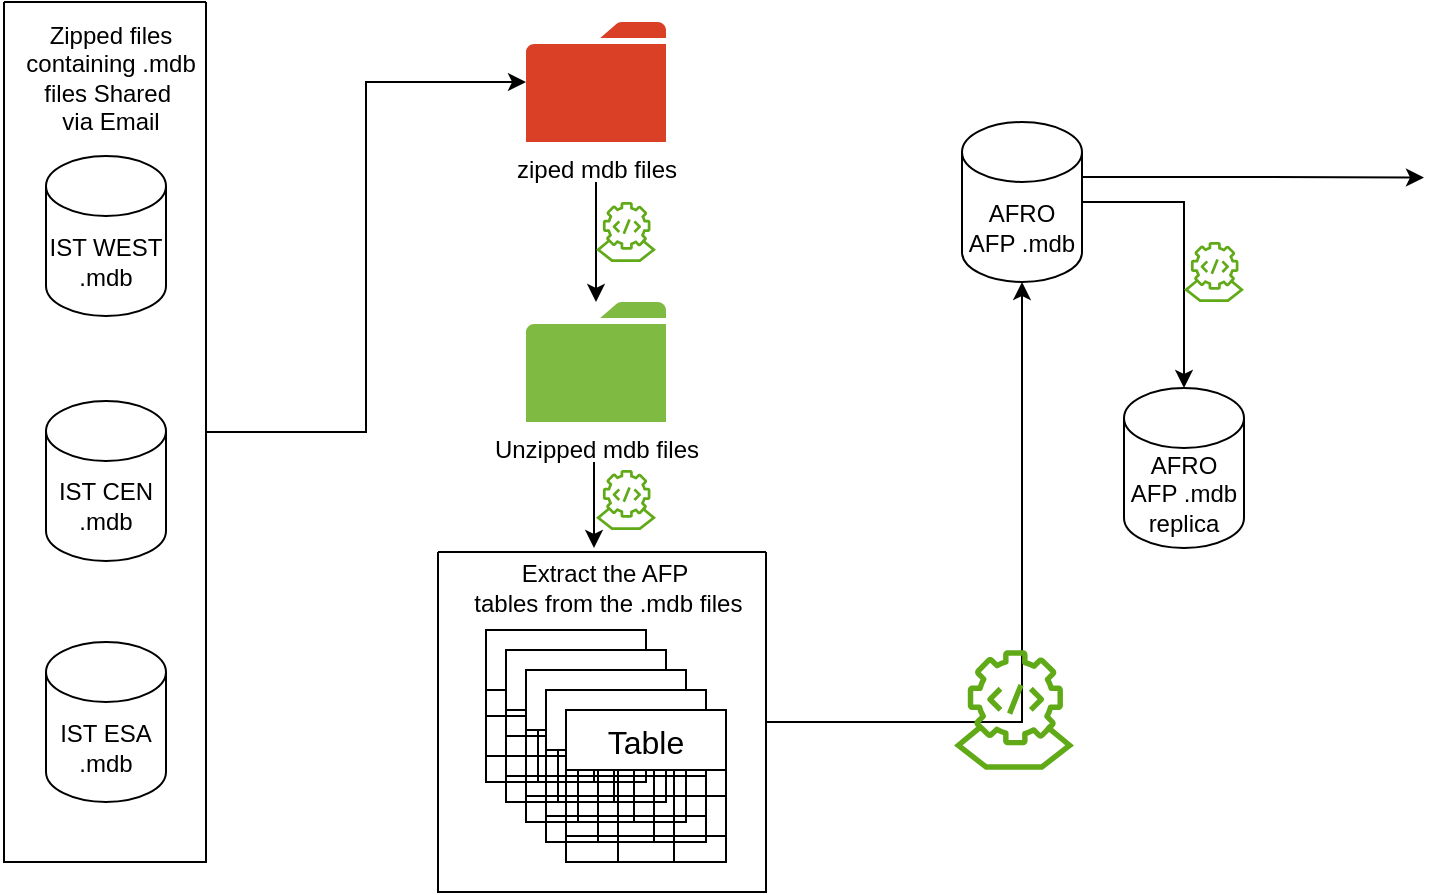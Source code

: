 <mxfile version="24.2.5" type="github">
  <diagram name="Page-1" id="_jBvtWQSh5H69a-jKxZs">
    <mxGraphModel dx="1313" dy="696" grid="1" gridSize="10" guides="1" tooltips="1" connect="1" arrows="1" fold="1" page="1" pageScale="1" pageWidth="1169" pageHeight="827" math="0" shadow="0">
      <root>
        <mxCell id="0" />
        <mxCell id="1" parent="0" />
        <mxCell id="SC9tfXkZUYzUayhjQIrH-4" value="IST CEN&lt;div&gt;.mdb&lt;/div&gt;" style="shape=cylinder3;whiteSpace=wrap;html=1;boundedLbl=1;backgroundOutline=1;size=15;" vertex="1" parent="1">
          <mxGeometry x="71" y="349.5" width="60" height="80" as="geometry" />
        </mxCell>
        <mxCell id="SC9tfXkZUYzUayhjQIrH-93" style="edgeStyle=orthogonalEdgeStyle;rounded=0;orthogonalLoop=1;jettySize=auto;html=1;exitX=1;exitY=0.5;exitDx=0;exitDy=0;exitPerimeter=0;" edge="1" parent="1" source="SC9tfXkZUYzUayhjQIrH-6" target="SC9tfXkZUYzUayhjQIrH-92">
          <mxGeometry relative="1" as="geometry" />
        </mxCell>
        <mxCell id="SC9tfXkZUYzUayhjQIrH-97" style="edgeStyle=orthogonalEdgeStyle;rounded=0;orthogonalLoop=1;jettySize=auto;html=1;exitX=1;exitY=0;exitDx=0;exitDy=27.5;exitPerimeter=0;" edge="1" parent="1" source="SC9tfXkZUYzUayhjQIrH-6">
          <mxGeometry relative="1" as="geometry">
            <mxPoint x="760" y="237.75" as="targetPoint" />
          </mxGeometry>
        </mxCell>
        <mxCell id="SC9tfXkZUYzUayhjQIrH-6" value="AFRO AFP .mdb" style="shape=cylinder3;whiteSpace=wrap;html=1;boundedLbl=1;backgroundOutline=1;size=15;" vertex="1" parent="1">
          <mxGeometry x="529" y="210" width="60" height="80" as="geometry" />
        </mxCell>
        <mxCell id="SC9tfXkZUYzUayhjQIrH-80" style="edgeStyle=orthogonalEdgeStyle;rounded=0;orthogonalLoop=1;jettySize=auto;html=1;exitX=1;exitY=0.5;exitDx=0;exitDy=0;" edge="1" parent="1" source="SC9tfXkZUYzUayhjQIrH-8" target="SC9tfXkZUYzUayhjQIrH-10">
          <mxGeometry relative="1" as="geometry" />
        </mxCell>
        <mxCell id="SC9tfXkZUYzUayhjQIrH-8" value="" style="swimlane;startSize=0;" vertex="1" parent="1">
          <mxGeometry x="50" y="150" width="101" height="430" as="geometry" />
        </mxCell>
        <mxCell id="SC9tfXkZUYzUayhjQIrH-3" value="IST WEST&lt;div&gt;.mdb&lt;/div&gt;" style="shape=cylinder3;whiteSpace=wrap;html=1;boundedLbl=1;backgroundOutline=1;size=15;" vertex="1" parent="SC9tfXkZUYzUayhjQIrH-8">
          <mxGeometry x="21" y="77" width="60" height="80" as="geometry" />
        </mxCell>
        <mxCell id="SC9tfXkZUYzUayhjQIrH-5" value="IST ESA&lt;div&gt;.mdb&lt;/div&gt;" style="shape=cylinder3;whiteSpace=wrap;html=1;boundedLbl=1;backgroundOutline=1;size=15;" vertex="1" parent="SC9tfXkZUYzUayhjQIrH-8">
          <mxGeometry x="21" y="320" width="60" height="80" as="geometry" />
        </mxCell>
        <mxCell id="SC9tfXkZUYzUayhjQIrH-9" value="Zipped files&lt;div&gt;containing .mdb&lt;/div&gt;&lt;div&gt;files Shared&amp;nbsp;&lt;div&gt;via Email&lt;/div&gt;&lt;/div&gt;" style="text;html=1;align=center;verticalAlign=middle;resizable=0;points=[];autosize=1;strokeColor=none;fillColor=none;" vertex="1" parent="1">
          <mxGeometry x="48" y="153" width="110" height="70" as="geometry" />
        </mxCell>
        <mxCell id="SC9tfXkZUYzUayhjQIrH-10" value="ziped mdb files" style="sketch=0;pointerEvents=1;shadow=0;dashed=0;html=1;strokeColor=none;labelPosition=center;verticalLabelPosition=bottom;verticalAlign=top;outlineConnect=0;align=center;shape=mxgraph.office.concepts.folder;fillColor=#DA4026;" vertex="1" parent="1">
          <mxGeometry x="311" y="160" width="70" height="60" as="geometry" />
        </mxCell>
        <mxCell id="SC9tfXkZUYzUayhjQIrH-11" value="Unzipped mdb files" style="sketch=0;pointerEvents=1;shadow=0;dashed=0;html=1;strokeColor=none;labelPosition=center;verticalLabelPosition=bottom;verticalAlign=top;outlineConnect=0;align=center;shape=mxgraph.office.concepts.folder;fillColor=#7FBA42;" vertex="1" parent="1">
          <mxGeometry x="311" y="300" width="70" height="60" as="geometry" />
        </mxCell>
        <mxCell id="SC9tfXkZUYzUayhjQIrH-12" value="Table" style="shape=table;startSize=30;container=1;collapsible=0;childLayout=tableLayout;strokeColor=default;fontSize=16;" vertex="1" parent="1">
          <mxGeometry x="291" y="464" width="80" height="76" as="geometry" />
        </mxCell>
        <mxCell id="SC9tfXkZUYzUayhjQIrH-13" value="" style="shape=tableRow;horizontal=0;startSize=0;swimlaneHead=0;swimlaneBody=0;strokeColor=inherit;top=0;left=0;bottom=0;right=0;collapsible=0;dropTarget=0;fillColor=none;points=[[0,0.5],[1,0.5]];portConstraint=eastwest;fontSize=16;" vertex="1" parent="SC9tfXkZUYzUayhjQIrH-12">
          <mxGeometry y="30" width="80" height="13" as="geometry" />
        </mxCell>
        <mxCell id="SC9tfXkZUYzUayhjQIrH-14" value="" style="shape=partialRectangle;html=1;whiteSpace=wrap;connectable=0;strokeColor=inherit;overflow=hidden;fillColor=none;top=0;left=0;bottom=0;right=0;pointerEvents=1;fontSize=16;" vertex="1" parent="SC9tfXkZUYzUayhjQIrH-13">
          <mxGeometry width="26" height="13" as="geometry">
            <mxRectangle width="26" height="13" as="alternateBounds" />
          </mxGeometry>
        </mxCell>
        <mxCell id="SC9tfXkZUYzUayhjQIrH-15" value="" style="shape=partialRectangle;html=1;whiteSpace=wrap;connectable=0;strokeColor=inherit;overflow=hidden;fillColor=none;top=0;left=0;bottom=0;right=0;pointerEvents=1;fontSize=16;" vertex="1" parent="SC9tfXkZUYzUayhjQIrH-13">
          <mxGeometry x="26" width="28" height="13" as="geometry">
            <mxRectangle width="28" height="13" as="alternateBounds" />
          </mxGeometry>
        </mxCell>
        <mxCell id="SC9tfXkZUYzUayhjQIrH-16" value="" style="shape=partialRectangle;html=1;whiteSpace=wrap;connectable=0;strokeColor=inherit;overflow=hidden;fillColor=none;top=0;left=0;bottom=0;right=0;pointerEvents=1;fontSize=16;" vertex="1" parent="SC9tfXkZUYzUayhjQIrH-13">
          <mxGeometry x="54" width="26" height="13" as="geometry">
            <mxRectangle width="26" height="13" as="alternateBounds" />
          </mxGeometry>
        </mxCell>
        <mxCell id="SC9tfXkZUYzUayhjQIrH-17" value="" style="shape=tableRow;horizontal=0;startSize=0;swimlaneHead=0;swimlaneBody=0;strokeColor=inherit;top=0;left=0;bottom=0;right=0;collapsible=0;dropTarget=0;fillColor=none;points=[[0,0.5],[1,0.5]];portConstraint=eastwest;fontSize=16;" vertex="1" parent="SC9tfXkZUYzUayhjQIrH-12">
          <mxGeometry y="43" width="80" height="20" as="geometry" />
        </mxCell>
        <mxCell id="SC9tfXkZUYzUayhjQIrH-18" value="" style="shape=partialRectangle;html=1;whiteSpace=wrap;connectable=0;strokeColor=inherit;overflow=hidden;fillColor=none;top=0;left=0;bottom=0;right=0;pointerEvents=1;fontSize=16;" vertex="1" parent="SC9tfXkZUYzUayhjQIrH-17">
          <mxGeometry width="26" height="20" as="geometry">
            <mxRectangle width="26" height="20" as="alternateBounds" />
          </mxGeometry>
        </mxCell>
        <mxCell id="SC9tfXkZUYzUayhjQIrH-19" value="" style="shape=partialRectangle;html=1;whiteSpace=wrap;connectable=0;strokeColor=inherit;overflow=hidden;fillColor=none;top=0;left=0;bottom=0;right=0;pointerEvents=1;fontSize=16;" vertex="1" parent="SC9tfXkZUYzUayhjQIrH-17">
          <mxGeometry x="26" width="28" height="20" as="geometry">
            <mxRectangle width="28" height="20" as="alternateBounds" />
          </mxGeometry>
        </mxCell>
        <mxCell id="SC9tfXkZUYzUayhjQIrH-20" value="" style="shape=partialRectangle;html=1;whiteSpace=wrap;connectable=0;strokeColor=inherit;overflow=hidden;fillColor=none;top=0;left=0;bottom=0;right=0;pointerEvents=1;fontSize=16;" vertex="1" parent="SC9tfXkZUYzUayhjQIrH-17">
          <mxGeometry x="54" width="26" height="20" as="geometry">
            <mxRectangle width="26" height="20" as="alternateBounds" />
          </mxGeometry>
        </mxCell>
        <mxCell id="SC9tfXkZUYzUayhjQIrH-21" value="" style="shape=tableRow;horizontal=0;startSize=0;swimlaneHead=0;swimlaneBody=0;strokeColor=inherit;top=0;left=0;bottom=0;right=0;collapsible=0;dropTarget=0;fillColor=none;points=[[0,0.5],[1,0.5]];portConstraint=eastwest;fontSize=16;" vertex="1" parent="SC9tfXkZUYzUayhjQIrH-12">
          <mxGeometry y="63" width="80" height="13" as="geometry" />
        </mxCell>
        <mxCell id="SC9tfXkZUYzUayhjQIrH-22" value="" style="shape=partialRectangle;html=1;whiteSpace=wrap;connectable=0;strokeColor=inherit;overflow=hidden;fillColor=none;top=0;left=0;bottom=0;right=0;pointerEvents=1;fontSize=16;" vertex="1" parent="SC9tfXkZUYzUayhjQIrH-21">
          <mxGeometry width="26" height="13" as="geometry">
            <mxRectangle width="26" height="13" as="alternateBounds" />
          </mxGeometry>
        </mxCell>
        <mxCell id="SC9tfXkZUYzUayhjQIrH-23" value="" style="shape=partialRectangle;html=1;whiteSpace=wrap;connectable=0;strokeColor=inherit;overflow=hidden;fillColor=none;top=0;left=0;bottom=0;right=0;pointerEvents=1;fontSize=16;" vertex="1" parent="SC9tfXkZUYzUayhjQIrH-21">
          <mxGeometry x="26" width="28" height="13" as="geometry">
            <mxRectangle width="28" height="13" as="alternateBounds" />
          </mxGeometry>
        </mxCell>
        <mxCell id="SC9tfXkZUYzUayhjQIrH-24" value="" style="shape=partialRectangle;html=1;whiteSpace=wrap;connectable=0;strokeColor=inherit;overflow=hidden;fillColor=none;top=0;left=0;bottom=0;right=0;pointerEvents=1;fontSize=16;" vertex="1" parent="SC9tfXkZUYzUayhjQIrH-21">
          <mxGeometry x="54" width="26" height="13" as="geometry">
            <mxRectangle width="26" height="13" as="alternateBounds" />
          </mxGeometry>
        </mxCell>
        <mxCell id="SC9tfXkZUYzUayhjQIrH-25" value="Table" style="shape=table;startSize=30;container=1;collapsible=0;childLayout=tableLayout;strokeColor=default;fontSize=16;" vertex="1" parent="1">
          <mxGeometry x="301" y="474" width="80" height="76" as="geometry" />
        </mxCell>
        <mxCell id="SC9tfXkZUYzUayhjQIrH-26" value="" style="shape=tableRow;horizontal=0;startSize=0;swimlaneHead=0;swimlaneBody=0;strokeColor=inherit;top=0;left=0;bottom=0;right=0;collapsible=0;dropTarget=0;fillColor=none;points=[[0,0.5],[1,0.5]];portConstraint=eastwest;fontSize=16;" vertex="1" parent="SC9tfXkZUYzUayhjQIrH-25">
          <mxGeometry y="30" width="80" height="13" as="geometry" />
        </mxCell>
        <mxCell id="SC9tfXkZUYzUayhjQIrH-27" value="" style="shape=partialRectangle;html=1;whiteSpace=wrap;connectable=0;strokeColor=inherit;overflow=hidden;fillColor=none;top=0;left=0;bottom=0;right=0;pointerEvents=1;fontSize=16;" vertex="1" parent="SC9tfXkZUYzUayhjQIrH-26">
          <mxGeometry width="26" height="13" as="geometry">
            <mxRectangle width="26" height="13" as="alternateBounds" />
          </mxGeometry>
        </mxCell>
        <mxCell id="SC9tfXkZUYzUayhjQIrH-28" value="" style="shape=partialRectangle;html=1;whiteSpace=wrap;connectable=0;strokeColor=inherit;overflow=hidden;fillColor=none;top=0;left=0;bottom=0;right=0;pointerEvents=1;fontSize=16;" vertex="1" parent="SC9tfXkZUYzUayhjQIrH-26">
          <mxGeometry x="26" width="28" height="13" as="geometry">
            <mxRectangle width="28" height="13" as="alternateBounds" />
          </mxGeometry>
        </mxCell>
        <mxCell id="SC9tfXkZUYzUayhjQIrH-29" value="" style="shape=partialRectangle;html=1;whiteSpace=wrap;connectable=0;strokeColor=inherit;overflow=hidden;fillColor=none;top=0;left=0;bottom=0;right=0;pointerEvents=1;fontSize=16;" vertex="1" parent="SC9tfXkZUYzUayhjQIrH-26">
          <mxGeometry x="54" width="26" height="13" as="geometry">
            <mxRectangle width="26" height="13" as="alternateBounds" />
          </mxGeometry>
        </mxCell>
        <mxCell id="SC9tfXkZUYzUayhjQIrH-30" value="" style="shape=tableRow;horizontal=0;startSize=0;swimlaneHead=0;swimlaneBody=0;strokeColor=inherit;top=0;left=0;bottom=0;right=0;collapsible=0;dropTarget=0;fillColor=none;points=[[0,0.5],[1,0.5]];portConstraint=eastwest;fontSize=16;" vertex="1" parent="SC9tfXkZUYzUayhjQIrH-25">
          <mxGeometry y="43" width="80" height="20" as="geometry" />
        </mxCell>
        <mxCell id="SC9tfXkZUYzUayhjQIrH-31" value="" style="shape=partialRectangle;html=1;whiteSpace=wrap;connectable=0;strokeColor=inherit;overflow=hidden;fillColor=none;top=0;left=0;bottom=0;right=0;pointerEvents=1;fontSize=16;" vertex="1" parent="SC9tfXkZUYzUayhjQIrH-30">
          <mxGeometry width="26" height="20" as="geometry">
            <mxRectangle width="26" height="20" as="alternateBounds" />
          </mxGeometry>
        </mxCell>
        <mxCell id="SC9tfXkZUYzUayhjQIrH-32" value="" style="shape=partialRectangle;html=1;whiteSpace=wrap;connectable=0;strokeColor=inherit;overflow=hidden;fillColor=none;top=0;left=0;bottom=0;right=0;pointerEvents=1;fontSize=16;" vertex="1" parent="SC9tfXkZUYzUayhjQIrH-30">
          <mxGeometry x="26" width="28" height="20" as="geometry">
            <mxRectangle width="28" height="20" as="alternateBounds" />
          </mxGeometry>
        </mxCell>
        <mxCell id="SC9tfXkZUYzUayhjQIrH-33" value="" style="shape=partialRectangle;html=1;whiteSpace=wrap;connectable=0;strokeColor=inherit;overflow=hidden;fillColor=none;top=0;left=0;bottom=0;right=0;pointerEvents=1;fontSize=16;" vertex="1" parent="SC9tfXkZUYzUayhjQIrH-30">
          <mxGeometry x="54" width="26" height="20" as="geometry">
            <mxRectangle width="26" height="20" as="alternateBounds" />
          </mxGeometry>
        </mxCell>
        <mxCell id="SC9tfXkZUYzUayhjQIrH-34" value="" style="shape=tableRow;horizontal=0;startSize=0;swimlaneHead=0;swimlaneBody=0;strokeColor=inherit;top=0;left=0;bottom=0;right=0;collapsible=0;dropTarget=0;fillColor=none;points=[[0,0.5],[1,0.5]];portConstraint=eastwest;fontSize=16;" vertex="1" parent="SC9tfXkZUYzUayhjQIrH-25">
          <mxGeometry y="63" width="80" height="13" as="geometry" />
        </mxCell>
        <mxCell id="SC9tfXkZUYzUayhjQIrH-35" value="" style="shape=partialRectangle;html=1;whiteSpace=wrap;connectable=0;strokeColor=inherit;overflow=hidden;fillColor=none;top=0;left=0;bottom=0;right=0;pointerEvents=1;fontSize=16;" vertex="1" parent="SC9tfXkZUYzUayhjQIrH-34">
          <mxGeometry width="26" height="13" as="geometry">
            <mxRectangle width="26" height="13" as="alternateBounds" />
          </mxGeometry>
        </mxCell>
        <mxCell id="SC9tfXkZUYzUayhjQIrH-36" value="" style="shape=partialRectangle;html=1;whiteSpace=wrap;connectable=0;strokeColor=inherit;overflow=hidden;fillColor=none;top=0;left=0;bottom=0;right=0;pointerEvents=1;fontSize=16;" vertex="1" parent="SC9tfXkZUYzUayhjQIrH-34">
          <mxGeometry x="26" width="28" height="13" as="geometry">
            <mxRectangle width="28" height="13" as="alternateBounds" />
          </mxGeometry>
        </mxCell>
        <mxCell id="SC9tfXkZUYzUayhjQIrH-37" value="" style="shape=partialRectangle;html=1;whiteSpace=wrap;connectable=0;strokeColor=inherit;overflow=hidden;fillColor=none;top=0;left=0;bottom=0;right=0;pointerEvents=1;fontSize=16;" vertex="1" parent="SC9tfXkZUYzUayhjQIrH-34">
          <mxGeometry x="54" width="26" height="13" as="geometry">
            <mxRectangle width="26" height="13" as="alternateBounds" />
          </mxGeometry>
        </mxCell>
        <mxCell id="SC9tfXkZUYzUayhjQIrH-38" value="Table" style="shape=table;startSize=30;container=1;collapsible=0;childLayout=tableLayout;strokeColor=default;fontSize=16;" vertex="1" parent="1">
          <mxGeometry x="311" y="484" width="80" height="76" as="geometry" />
        </mxCell>
        <mxCell id="SC9tfXkZUYzUayhjQIrH-39" value="" style="shape=tableRow;horizontal=0;startSize=0;swimlaneHead=0;swimlaneBody=0;strokeColor=inherit;top=0;left=0;bottom=0;right=0;collapsible=0;dropTarget=0;fillColor=none;points=[[0,0.5],[1,0.5]];portConstraint=eastwest;fontSize=16;" vertex="1" parent="SC9tfXkZUYzUayhjQIrH-38">
          <mxGeometry y="30" width="80" height="13" as="geometry" />
        </mxCell>
        <mxCell id="SC9tfXkZUYzUayhjQIrH-40" value="" style="shape=partialRectangle;html=1;whiteSpace=wrap;connectable=0;strokeColor=inherit;overflow=hidden;fillColor=none;top=0;left=0;bottom=0;right=0;pointerEvents=1;fontSize=16;" vertex="1" parent="SC9tfXkZUYzUayhjQIrH-39">
          <mxGeometry width="26" height="13" as="geometry">
            <mxRectangle width="26" height="13" as="alternateBounds" />
          </mxGeometry>
        </mxCell>
        <mxCell id="SC9tfXkZUYzUayhjQIrH-41" value="" style="shape=partialRectangle;html=1;whiteSpace=wrap;connectable=0;strokeColor=inherit;overflow=hidden;fillColor=none;top=0;left=0;bottom=0;right=0;pointerEvents=1;fontSize=16;" vertex="1" parent="SC9tfXkZUYzUayhjQIrH-39">
          <mxGeometry x="26" width="28" height="13" as="geometry">
            <mxRectangle width="28" height="13" as="alternateBounds" />
          </mxGeometry>
        </mxCell>
        <mxCell id="SC9tfXkZUYzUayhjQIrH-42" value="" style="shape=partialRectangle;html=1;whiteSpace=wrap;connectable=0;strokeColor=inherit;overflow=hidden;fillColor=none;top=0;left=0;bottom=0;right=0;pointerEvents=1;fontSize=16;" vertex="1" parent="SC9tfXkZUYzUayhjQIrH-39">
          <mxGeometry x="54" width="26" height="13" as="geometry">
            <mxRectangle width="26" height="13" as="alternateBounds" />
          </mxGeometry>
        </mxCell>
        <mxCell id="SC9tfXkZUYzUayhjQIrH-43" value="" style="shape=tableRow;horizontal=0;startSize=0;swimlaneHead=0;swimlaneBody=0;strokeColor=inherit;top=0;left=0;bottom=0;right=0;collapsible=0;dropTarget=0;fillColor=none;points=[[0,0.5],[1,0.5]];portConstraint=eastwest;fontSize=16;" vertex="1" parent="SC9tfXkZUYzUayhjQIrH-38">
          <mxGeometry y="43" width="80" height="20" as="geometry" />
        </mxCell>
        <mxCell id="SC9tfXkZUYzUayhjQIrH-44" value="" style="shape=partialRectangle;html=1;whiteSpace=wrap;connectable=0;strokeColor=inherit;overflow=hidden;fillColor=none;top=0;left=0;bottom=0;right=0;pointerEvents=1;fontSize=16;" vertex="1" parent="SC9tfXkZUYzUayhjQIrH-43">
          <mxGeometry width="26" height="20" as="geometry">
            <mxRectangle width="26" height="20" as="alternateBounds" />
          </mxGeometry>
        </mxCell>
        <mxCell id="SC9tfXkZUYzUayhjQIrH-45" value="" style="shape=partialRectangle;html=1;whiteSpace=wrap;connectable=0;strokeColor=inherit;overflow=hidden;fillColor=none;top=0;left=0;bottom=0;right=0;pointerEvents=1;fontSize=16;" vertex="1" parent="SC9tfXkZUYzUayhjQIrH-43">
          <mxGeometry x="26" width="28" height="20" as="geometry">
            <mxRectangle width="28" height="20" as="alternateBounds" />
          </mxGeometry>
        </mxCell>
        <mxCell id="SC9tfXkZUYzUayhjQIrH-46" value="" style="shape=partialRectangle;html=1;whiteSpace=wrap;connectable=0;strokeColor=inherit;overflow=hidden;fillColor=none;top=0;left=0;bottom=0;right=0;pointerEvents=1;fontSize=16;" vertex="1" parent="SC9tfXkZUYzUayhjQIrH-43">
          <mxGeometry x="54" width="26" height="20" as="geometry">
            <mxRectangle width="26" height="20" as="alternateBounds" />
          </mxGeometry>
        </mxCell>
        <mxCell id="SC9tfXkZUYzUayhjQIrH-47" value="" style="shape=tableRow;horizontal=0;startSize=0;swimlaneHead=0;swimlaneBody=0;strokeColor=inherit;top=0;left=0;bottom=0;right=0;collapsible=0;dropTarget=0;fillColor=none;points=[[0,0.5],[1,0.5]];portConstraint=eastwest;fontSize=16;" vertex="1" parent="SC9tfXkZUYzUayhjQIrH-38">
          <mxGeometry y="63" width="80" height="13" as="geometry" />
        </mxCell>
        <mxCell id="SC9tfXkZUYzUayhjQIrH-48" value="" style="shape=partialRectangle;html=1;whiteSpace=wrap;connectable=0;strokeColor=inherit;overflow=hidden;fillColor=none;top=0;left=0;bottom=0;right=0;pointerEvents=1;fontSize=16;" vertex="1" parent="SC9tfXkZUYzUayhjQIrH-47">
          <mxGeometry width="26" height="13" as="geometry">
            <mxRectangle width="26" height="13" as="alternateBounds" />
          </mxGeometry>
        </mxCell>
        <mxCell id="SC9tfXkZUYzUayhjQIrH-49" value="" style="shape=partialRectangle;html=1;whiteSpace=wrap;connectable=0;strokeColor=inherit;overflow=hidden;fillColor=none;top=0;left=0;bottom=0;right=0;pointerEvents=1;fontSize=16;" vertex="1" parent="SC9tfXkZUYzUayhjQIrH-47">
          <mxGeometry x="26" width="28" height="13" as="geometry">
            <mxRectangle width="28" height="13" as="alternateBounds" />
          </mxGeometry>
        </mxCell>
        <mxCell id="SC9tfXkZUYzUayhjQIrH-50" value="" style="shape=partialRectangle;html=1;whiteSpace=wrap;connectable=0;strokeColor=inherit;overflow=hidden;fillColor=none;top=0;left=0;bottom=0;right=0;pointerEvents=1;fontSize=16;" vertex="1" parent="SC9tfXkZUYzUayhjQIrH-47">
          <mxGeometry x="54" width="26" height="13" as="geometry">
            <mxRectangle width="26" height="13" as="alternateBounds" />
          </mxGeometry>
        </mxCell>
        <mxCell id="SC9tfXkZUYzUayhjQIrH-51" value="Table" style="shape=table;startSize=30;container=1;collapsible=0;childLayout=tableLayout;strokeColor=default;fontSize=16;" vertex="1" parent="1">
          <mxGeometry x="321" y="494" width="80" height="76" as="geometry" />
        </mxCell>
        <mxCell id="SC9tfXkZUYzUayhjQIrH-52" value="" style="shape=tableRow;horizontal=0;startSize=0;swimlaneHead=0;swimlaneBody=0;strokeColor=inherit;top=0;left=0;bottom=0;right=0;collapsible=0;dropTarget=0;fillColor=none;points=[[0,0.5],[1,0.5]];portConstraint=eastwest;fontSize=16;" vertex="1" parent="SC9tfXkZUYzUayhjQIrH-51">
          <mxGeometry y="30" width="80" height="13" as="geometry" />
        </mxCell>
        <mxCell id="SC9tfXkZUYzUayhjQIrH-53" value="" style="shape=partialRectangle;html=1;whiteSpace=wrap;connectable=0;strokeColor=inherit;overflow=hidden;fillColor=none;top=0;left=0;bottom=0;right=0;pointerEvents=1;fontSize=16;" vertex="1" parent="SC9tfXkZUYzUayhjQIrH-52">
          <mxGeometry width="26" height="13" as="geometry">
            <mxRectangle width="26" height="13" as="alternateBounds" />
          </mxGeometry>
        </mxCell>
        <mxCell id="SC9tfXkZUYzUayhjQIrH-54" value="" style="shape=partialRectangle;html=1;whiteSpace=wrap;connectable=0;strokeColor=inherit;overflow=hidden;fillColor=none;top=0;left=0;bottom=0;right=0;pointerEvents=1;fontSize=16;" vertex="1" parent="SC9tfXkZUYzUayhjQIrH-52">
          <mxGeometry x="26" width="28" height="13" as="geometry">
            <mxRectangle width="28" height="13" as="alternateBounds" />
          </mxGeometry>
        </mxCell>
        <mxCell id="SC9tfXkZUYzUayhjQIrH-55" value="" style="shape=partialRectangle;html=1;whiteSpace=wrap;connectable=0;strokeColor=inherit;overflow=hidden;fillColor=none;top=0;left=0;bottom=0;right=0;pointerEvents=1;fontSize=16;" vertex="1" parent="SC9tfXkZUYzUayhjQIrH-52">
          <mxGeometry x="54" width="26" height="13" as="geometry">
            <mxRectangle width="26" height="13" as="alternateBounds" />
          </mxGeometry>
        </mxCell>
        <mxCell id="SC9tfXkZUYzUayhjQIrH-56" value="" style="shape=tableRow;horizontal=0;startSize=0;swimlaneHead=0;swimlaneBody=0;strokeColor=inherit;top=0;left=0;bottom=0;right=0;collapsible=0;dropTarget=0;fillColor=none;points=[[0,0.5],[1,0.5]];portConstraint=eastwest;fontSize=16;" vertex="1" parent="SC9tfXkZUYzUayhjQIrH-51">
          <mxGeometry y="43" width="80" height="20" as="geometry" />
        </mxCell>
        <mxCell id="SC9tfXkZUYzUayhjQIrH-57" value="" style="shape=partialRectangle;html=1;whiteSpace=wrap;connectable=0;strokeColor=inherit;overflow=hidden;fillColor=none;top=0;left=0;bottom=0;right=0;pointerEvents=1;fontSize=16;" vertex="1" parent="SC9tfXkZUYzUayhjQIrH-56">
          <mxGeometry width="26" height="20" as="geometry">
            <mxRectangle width="26" height="20" as="alternateBounds" />
          </mxGeometry>
        </mxCell>
        <mxCell id="SC9tfXkZUYzUayhjQIrH-58" value="" style="shape=partialRectangle;html=1;whiteSpace=wrap;connectable=0;strokeColor=inherit;overflow=hidden;fillColor=none;top=0;left=0;bottom=0;right=0;pointerEvents=1;fontSize=16;" vertex="1" parent="SC9tfXkZUYzUayhjQIrH-56">
          <mxGeometry x="26" width="28" height="20" as="geometry">
            <mxRectangle width="28" height="20" as="alternateBounds" />
          </mxGeometry>
        </mxCell>
        <mxCell id="SC9tfXkZUYzUayhjQIrH-59" value="" style="shape=partialRectangle;html=1;whiteSpace=wrap;connectable=0;strokeColor=inherit;overflow=hidden;fillColor=none;top=0;left=0;bottom=0;right=0;pointerEvents=1;fontSize=16;" vertex="1" parent="SC9tfXkZUYzUayhjQIrH-56">
          <mxGeometry x="54" width="26" height="20" as="geometry">
            <mxRectangle width="26" height="20" as="alternateBounds" />
          </mxGeometry>
        </mxCell>
        <mxCell id="SC9tfXkZUYzUayhjQIrH-60" value="" style="shape=tableRow;horizontal=0;startSize=0;swimlaneHead=0;swimlaneBody=0;strokeColor=inherit;top=0;left=0;bottom=0;right=0;collapsible=0;dropTarget=0;fillColor=none;points=[[0,0.5],[1,0.5]];portConstraint=eastwest;fontSize=16;" vertex="1" parent="SC9tfXkZUYzUayhjQIrH-51">
          <mxGeometry y="63" width="80" height="13" as="geometry" />
        </mxCell>
        <mxCell id="SC9tfXkZUYzUayhjQIrH-61" value="" style="shape=partialRectangle;html=1;whiteSpace=wrap;connectable=0;strokeColor=inherit;overflow=hidden;fillColor=none;top=0;left=0;bottom=0;right=0;pointerEvents=1;fontSize=16;" vertex="1" parent="SC9tfXkZUYzUayhjQIrH-60">
          <mxGeometry width="26" height="13" as="geometry">
            <mxRectangle width="26" height="13" as="alternateBounds" />
          </mxGeometry>
        </mxCell>
        <mxCell id="SC9tfXkZUYzUayhjQIrH-62" value="" style="shape=partialRectangle;html=1;whiteSpace=wrap;connectable=0;strokeColor=inherit;overflow=hidden;fillColor=none;top=0;left=0;bottom=0;right=0;pointerEvents=1;fontSize=16;" vertex="1" parent="SC9tfXkZUYzUayhjQIrH-60">
          <mxGeometry x="26" width="28" height="13" as="geometry">
            <mxRectangle width="28" height="13" as="alternateBounds" />
          </mxGeometry>
        </mxCell>
        <mxCell id="SC9tfXkZUYzUayhjQIrH-63" value="" style="shape=partialRectangle;html=1;whiteSpace=wrap;connectable=0;strokeColor=inherit;overflow=hidden;fillColor=none;top=0;left=0;bottom=0;right=0;pointerEvents=1;fontSize=16;" vertex="1" parent="SC9tfXkZUYzUayhjQIrH-60">
          <mxGeometry x="54" width="26" height="13" as="geometry">
            <mxRectangle width="26" height="13" as="alternateBounds" />
          </mxGeometry>
        </mxCell>
        <mxCell id="SC9tfXkZUYzUayhjQIrH-64" value="Table" style="shape=table;startSize=30;container=1;collapsible=0;childLayout=tableLayout;strokeColor=default;fontSize=16;" vertex="1" parent="1">
          <mxGeometry x="331" y="504" width="80" height="76" as="geometry" />
        </mxCell>
        <mxCell id="SC9tfXkZUYzUayhjQIrH-65" value="" style="shape=tableRow;horizontal=0;startSize=0;swimlaneHead=0;swimlaneBody=0;strokeColor=inherit;top=0;left=0;bottom=0;right=0;collapsible=0;dropTarget=0;fillColor=none;points=[[0,0.5],[1,0.5]];portConstraint=eastwest;fontSize=16;" vertex="1" parent="SC9tfXkZUYzUayhjQIrH-64">
          <mxGeometry y="30" width="80" height="13" as="geometry" />
        </mxCell>
        <mxCell id="SC9tfXkZUYzUayhjQIrH-66" value="" style="shape=partialRectangle;html=1;whiteSpace=wrap;connectable=0;strokeColor=inherit;overflow=hidden;fillColor=none;top=0;left=0;bottom=0;right=0;pointerEvents=1;fontSize=16;" vertex="1" parent="SC9tfXkZUYzUayhjQIrH-65">
          <mxGeometry width="26" height="13" as="geometry">
            <mxRectangle width="26" height="13" as="alternateBounds" />
          </mxGeometry>
        </mxCell>
        <mxCell id="SC9tfXkZUYzUayhjQIrH-67" value="" style="shape=partialRectangle;html=1;whiteSpace=wrap;connectable=0;strokeColor=inherit;overflow=hidden;fillColor=none;top=0;left=0;bottom=0;right=0;pointerEvents=1;fontSize=16;" vertex="1" parent="SC9tfXkZUYzUayhjQIrH-65">
          <mxGeometry x="26" width="28" height="13" as="geometry">
            <mxRectangle width="28" height="13" as="alternateBounds" />
          </mxGeometry>
        </mxCell>
        <mxCell id="SC9tfXkZUYzUayhjQIrH-68" value="" style="shape=partialRectangle;html=1;whiteSpace=wrap;connectable=0;strokeColor=inherit;overflow=hidden;fillColor=none;top=0;left=0;bottom=0;right=0;pointerEvents=1;fontSize=16;" vertex="1" parent="SC9tfXkZUYzUayhjQIrH-65">
          <mxGeometry x="54" width="26" height="13" as="geometry">
            <mxRectangle width="26" height="13" as="alternateBounds" />
          </mxGeometry>
        </mxCell>
        <mxCell id="SC9tfXkZUYzUayhjQIrH-69" value="" style="shape=tableRow;horizontal=0;startSize=0;swimlaneHead=0;swimlaneBody=0;strokeColor=inherit;top=0;left=0;bottom=0;right=0;collapsible=0;dropTarget=0;fillColor=none;points=[[0,0.5],[1,0.5]];portConstraint=eastwest;fontSize=16;" vertex="1" parent="SC9tfXkZUYzUayhjQIrH-64">
          <mxGeometry y="43" width="80" height="20" as="geometry" />
        </mxCell>
        <mxCell id="SC9tfXkZUYzUayhjQIrH-70" value="" style="shape=partialRectangle;html=1;whiteSpace=wrap;connectable=0;strokeColor=inherit;overflow=hidden;fillColor=none;top=0;left=0;bottom=0;right=0;pointerEvents=1;fontSize=16;" vertex="1" parent="SC9tfXkZUYzUayhjQIrH-69">
          <mxGeometry width="26" height="20" as="geometry">
            <mxRectangle width="26" height="20" as="alternateBounds" />
          </mxGeometry>
        </mxCell>
        <mxCell id="SC9tfXkZUYzUayhjQIrH-71" value="" style="shape=partialRectangle;html=1;whiteSpace=wrap;connectable=0;strokeColor=inherit;overflow=hidden;fillColor=none;top=0;left=0;bottom=0;right=0;pointerEvents=1;fontSize=16;" vertex="1" parent="SC9tfXkZUYzUayhjQIrH-69">
          <mxGeometry x="26" width="28" height="20" as="geometry">
            <mxRectangle width="28" height="20" as="alternateBounds" />
          </mxGeometry>
        </mxCell>
        <mxCell id="SC9tfXkZUYzUayhjQIrH-72" value="" style="shape=partialRectangle;html=1;whiteSpace=wrap;connectable=0;strokeColor=inherit;overflow=hidden;fillColor=none;top=0;left=0;bottom=0;right=0;pointerEvents=1;fontSize=16;" vertex="1" parent="SC9tfXkZUYzUayhjQIrH-69">
          <mxGeometry x="54" width="26" height="20" as="geometry">
            <mxRectangle width="26" height="20" as="alternateBounds" />
          </mxGeometry>
        </mxCell>
        <mxCell id="SC9tfXkZUYzUayhjQIrH-73" value="" style="shape=tableRow;horizontal=0;startSize=0;swimlaneHead=0;swimlaneBody=0;strokeColor=inherit;top=0;left=0;bottom=0;right=0;collapsible=0;dropTarget=0;fillColor=none;points=[[0,0.5],[1,0.5]];portConstraint=eastwest;fontSize=16;" vertex="1" parent="SC9tfXkZUYzUayhjQIrH-64">
          <mxGeometry y="63" width="80" height="13" as="geometry" />
        </mxCell>
        <mxCell id="SC9tfXkZUYzUayhjQIrH-74" value="" style="shape=partialRectangle;html=1;whiteSpace=wrap;connectable=0;strokeColor=inherit;overflow=hidden;fillColor=none;top=0;left=0;bottom=0;right=0;pointerEvents=1;fontSize=16;" vertex="1" parent="SC9tfXkZUYzUayhjQIrH-73">
          <mxGeometry width="26" height="13" as="geometry">
            <mxRectangle width="26" height="13" as="alternateBounds" />
          </mxGeometry>
        </mxCell>
        <mxCell id="SC9tfXkZUYzUayhjQIrH-75" value="" style="shape=partialRectangle;html=1;whiteSpace=wrap;connectable=0;strokeColor=inherit;overflow=hidden;fillColor=none;top=0;left=0;bottom=0;right=0;pointerEvents=1;fontSize=16;" vertex="1" parent="SC9tfXkZUYzUayhjQIrH-73">
          <mxGeometry x="26" width="28" height="13" as="geometry">
            <mxRectangle width="28" height="13" as="alternateBounds" />
          </mxGeometry>
        </mxCell>
        <mxCell id="SC9tfXkZUYzUayhjQIrH-76" value="" style="shape=partialRectangle;html=1;whiteSpace=wrap;connectable=0;strokeColor=inherit;overflow=hidden;fillColor=none;top=0;left=0;bottom=0;right=0;pointerEvents=1;fontSize=16;" vertex="1" parent="SC9tfXkZUYzUayhjQIrH-73">
          <mxGeometry x="54" width="26" height="13" as="geometry">
            <mxRectangle width="26" height="13" as="alternateBounds" />
          </mxGeometry>
        </mxCell>
        <mxCell id="SC9tfXkZUYzUayhjQIrH-82" value="" style="swimlane;startSize=0;" vertex="1" parent="1">
          <mxGeometry x="267" y="425" width="164" height="170" as="geometry" />
        </mxCell>
        <mxCell id="SC9tfXkZUYzUayhjQIrH-83" value="" style="endArrow=classic;html=1;rounded=0;" edge="1" parent="1" target="SC9tfXkZUYzUayhjQIrH-11">
          <mxGeometry width="50" height="50" relative="1" as="geometry">
            <mxPoint x="346" y="240" as="sourcePoint" />
            <mxPoint x="415" y="290" as="targetPoint" />
          </mxGeometry>
        </mxCell>
        <mxCell id="SC9tfXkZUYzUayhjQIrH-84" value="Extract the AFP&lt;div&gt;&amp;nbsp;tables from the .mdb files&lt;/div&gt;" style="text;html=1;align=center;verticalAlign=middle;resizable=0;points=[];autosize=1;strokeColor=none;fillColor=none;" vertex="1" parent="1">
          <mxGeometry x="270" y="423" width="160" height="40" as="geometry" />
        </mxCell>
        <mxCell id="SC9tfXkZUYzUayhjQIrH-85" value="" style="endArrow=classic;html=1;rounded=0;" edge="1" parent="1">
          <mxGeometry width="50" height="50" relative="1" as="geometry">
            <mxPoint x="345" y="380" as="sourcePoint" />
            <mxPoint x="345" y="423" as="targetPoint" />
          </mxGeometry>
        </mxCell>
        <mxCell id="SC9tfXkZUYzUayhjQIrH-90" style="edgeStyle=orthogonalEdgeStyle;rounded=0;orthogonalLoop=1;jettySize=auto;html=1;exitX=1;exitY=0.5;exitDx=0;exitDy=0;entryX=0.5;entryY=1;entryDx=0;entryDy=0;entryPerimeter=0;" edge="1" parent="1" source="SC9tfXkZUYzUayhjQIrH-82" target="SC9tfXkZUYzUayhjQIrH-6">
          <mxGeometry relative="1" as="geometry" />
        </mxCell>
        <mxCell id="SC9tfXkZUYzUayhjQIrH-87" value="" style="sketch=0;outlineConnect=0;fontColor=#ffffff;fillColor=#60a917;strokeColor=#2D7600;dashed=0;verticalLabelPosition=bottom;verticalAlign=top;align=center;html=1;fontSize=12;fontStyle=0;aspect=fixed;shape=mxgraph.aws4.mainframe_modernization_compiler;gradientColor=none;" vertex="1" parent="1">
          <mxGeometry x="525" y="474" width="60" height="60" as="geometry" />
        </mxCell>
        <mxCell id="SC9tfXkZUYzUayhjQIrH-92" value="AFRO AFP .mdb&lt;div&gt;replica&lt;/div&gt;" style="shape=cylinder3;whiteSpace=wrap;html=1;boundedLbl=1;backgroundOutline=1;size=15;" vertex="1" parent="1">
          <mxGeometry x="610" y="343" width="60" height="80" as="geometry" />
        </mxCell>
        <mxCell id="SC9tfXkZUYzUayhjQIrH-94" value="" style="sketch=0;outlineConnect=0;fontColor=#ffffff;fillColor=#60a917;strokeColor=#2D7600;dashed=0;verticalLabelPosition=bottom;verticalAlign=top;align=center;html=1;fontSize=12;fontStyle=0;aspect=fixed;shape=mxgraph.aws4.mainframe_modernization_compiler;gradientColor=none;" vertex="1" parent="1">
          <mxGeometry x="346" y="250" width="30" height="30" as="geometry" />
        </mxCell>
        <mxCell id="SC9tfXkZUYzUayhjQIrH-95" value="" style="sketch=0;outlineConnect=0;fontColor=#ffffff;fillColor=#60a917;strokeColor=#2D7600;dashed=0;verticalLabelPosition=bottom;verticalAlign=top;align=center;html=1;fontSize=12;fontStyle=0;aspect=fixed;shape=mxgraph.aws4.mainframe_modernization_compiler;gradientColor=none;" vertex="1" parent="1">
          <mxGeometry x="346" y="384" width="30" height="30" as="geometry" />
        </mxCell>
        <mxCell id="SC9tfXkZUYzUayhjQIrH-96" value="" style="sketch=0;outlineConnect=0;fontColor=#ffffff;fillColor=#60a917;strokeColor=#2D7600;dashed=0;verticalLabelPosition=bottom;verticalAlign=top;align=center;html=1;fontSize=12;fontStyle=0;aspect=fixed;shape=mxgraph.aws4.mainframe_modernization_compiler;gradientColor=none;" vertex="1" parent="1">
          <mxGeometry x="640" y="270" width="30" height="30" as="geometry" />
        </mxCell>
      </root>
    </mxGraphModel>
  </diagram>
</mxfile>
